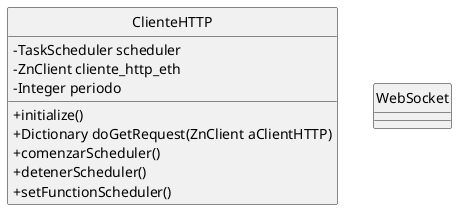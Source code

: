 Diagrama de clases del Servidor

@startuml Server

hide circle
skinparam ClassAttributeIconSize 0

class ClienteHTTP {
    - TaskScheduler scheduler 
    - ZnClient cliente_http_eth 
    - Integer periodo

    + initialize()
    + Dictionary doGetRequest(ZnClient aClientHTTP)
    + comenzarScheduler()
    + detenerScheduler()
    + setFunctionScheduler()
}

class WebSocket {

}


'class Cliente{
'    - socket sock_client
'    - String ip_addr
'    - int port

'    + run()
'    + crear_socket_client(String ip_addr, int port): socket
'    + enviar_mediciones(socket sock, Dict msj)
'}



'class Thread
'class Semaphore
'Thread <|-- Cliente
'Semaphore "2" - "1" Cliente : sem_cliente \nsock_ocupado
'Semaphore "2" -- "1" Main_c : sem_cliente \nsock_ocupado
'Cliente <.. Main_c
'Main_c ..> Base_de_datos

@enduml